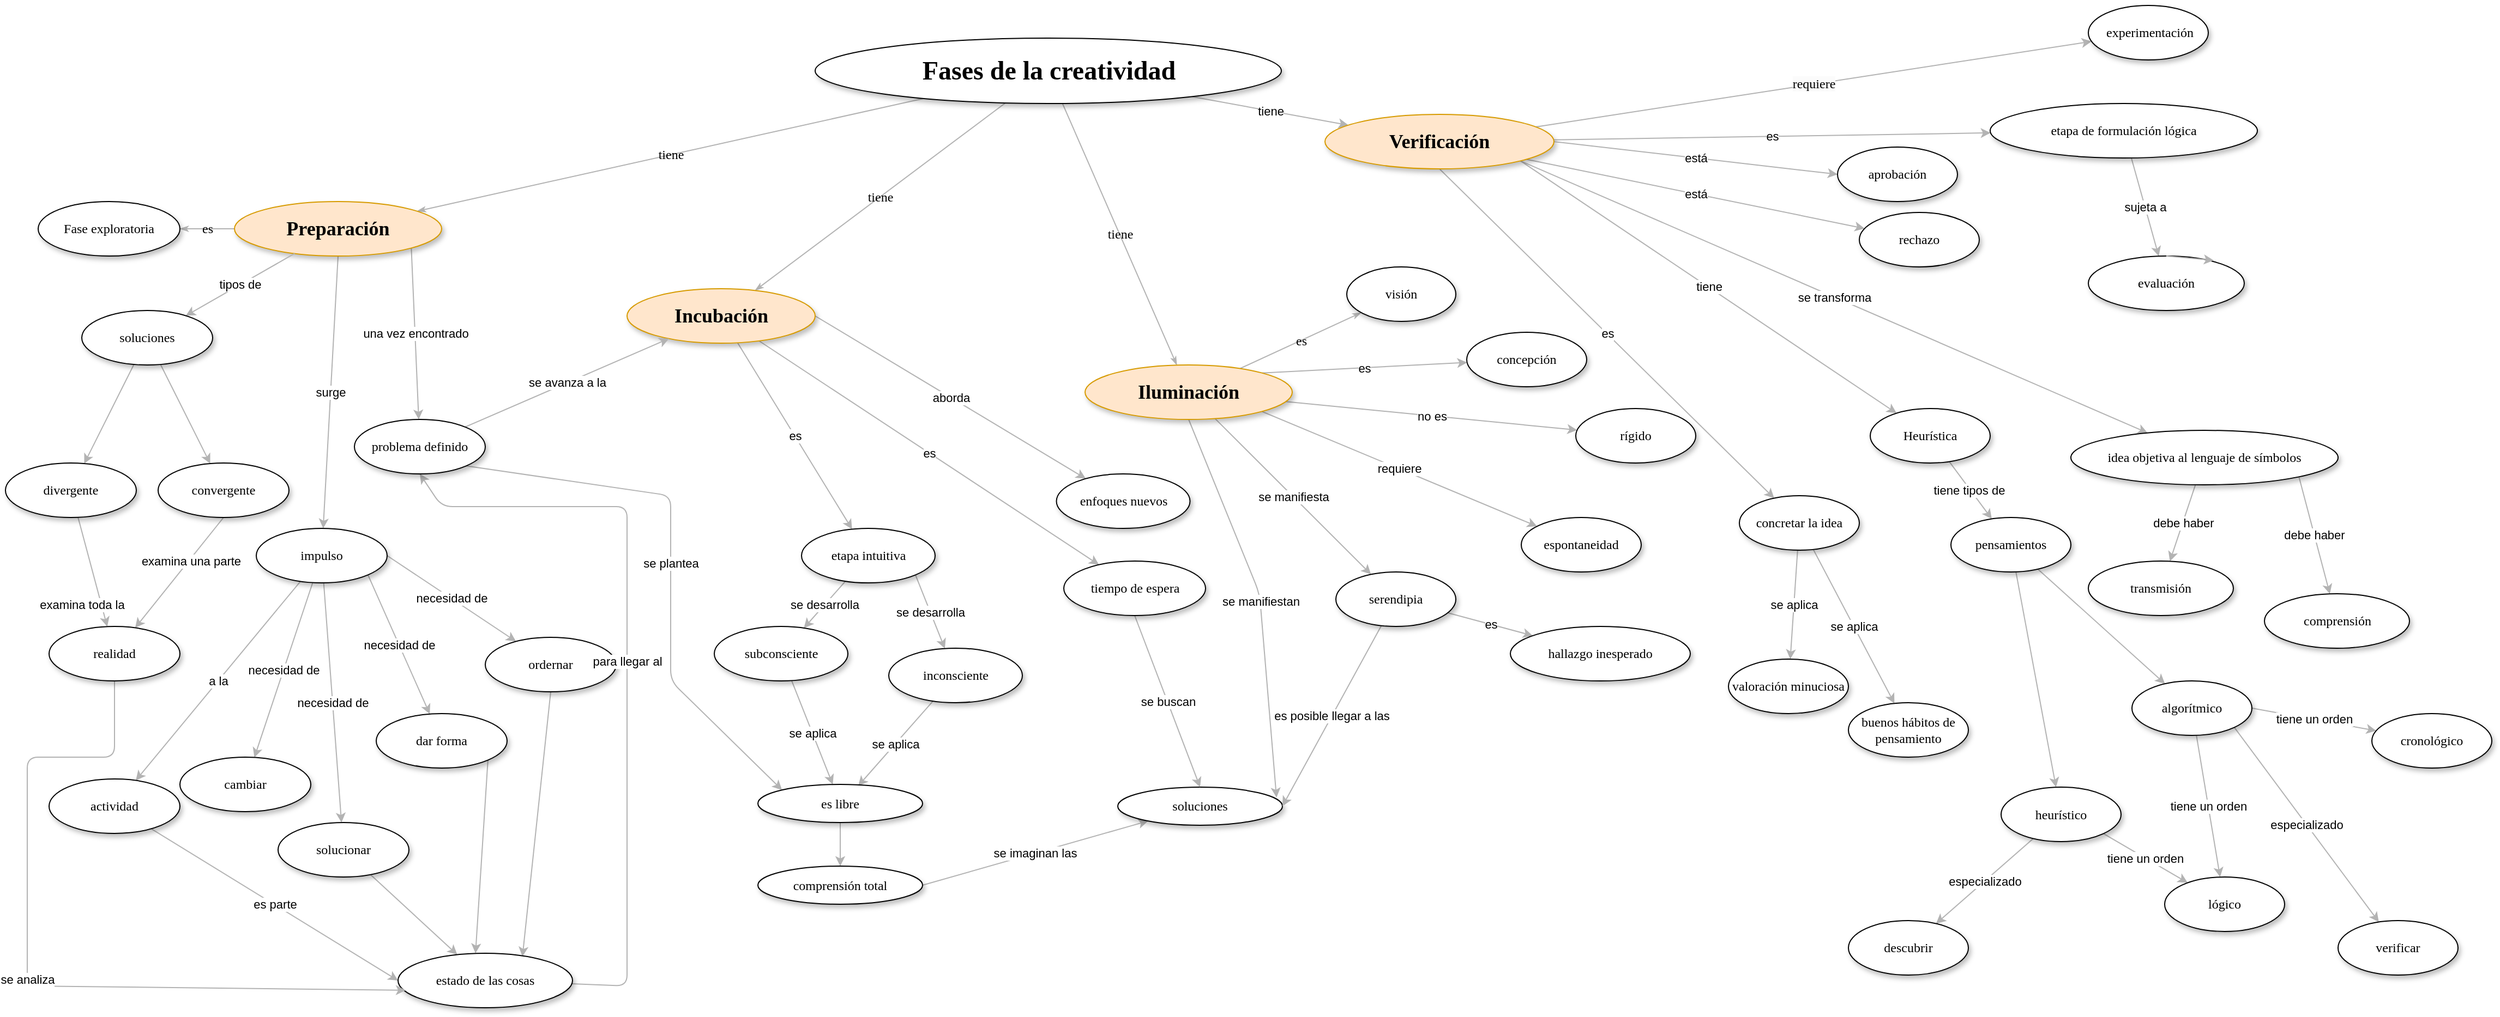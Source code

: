 <mxfile version="20.7.4" type="github">
  <diagram name="Page-1" id="42789a77-a242-8287-6e28-9cd8cfd52e62">
    <mxGraphModel dx="3174" dy="703" grid="1" gridSize="10" guides="1" tooltips="1" connect="1" arrows="1" fold="1" page="1" pageScale="1" pageWidth="1100" pageHeight="850" background="none" math="0" shadow="0">
      <root>
        <mxCell id="0" />
        <mxCell id="1" parent="0" />
        <mxCell id="1ea317790d2ca983-12" value="tiene" style="edgeStyle=none;rounded=1;html=1;labelBackgroundColor=none;startArrow=none;startFill=0;startSize=5;endArrow=classicThin;endFill=1;endSize=5;jettySize=auto;orthogonalLoop=1;strokeColor=#B3B3B3;strokeWidth=1;fontFamily=Verdana;fontSize=12" parent="1" source="1ea317790d2ca983-1" target="1ea317790d2ca983-2" edge="1">
          <mxGeometry relative="1" as="geometry" />
        </mxCell>
        <mxCell id="1ea317790d2ca983-13" value="tiene" style="edgeStyle=none;rounded=1;html=1;labelBackgroundColor=none;startArrow=none;startFill=0;startSize=5;endArrow=classicThin;endFill=1;endSize=5;jettySize=auto;orthogonalLoop=1;strokeColor=#B3B3B3;strokeWidth=1;fontFamily=Verdana;fontSize=12" parent="1" source="1ea317790d2ca983-1" target="1ea317790d2ca983-9" edge="1">
          <mxGeometry relative="1" as="geometry" />
        </mxCell>
        <mxCell id="1ea317790d2ca983-14" value="tiene" style="edgeStyle=none;rounded=1;html=1;labelBackgroundColor=none;startArrow=none;startFill=0;startSize=5;endArrow=classicThin;endFill=1;endSize=5;jettySize=auto;orthogonalLoop=1;strokeColor=#B3B3B3;strokeWidth=1;fontFamily=Verdana;fontSize=12" parent="1" source="1ea317790d2ca983-1" target="1ea317790d2ca983-3" edge="1">
          <mxGeometry relative="1" as="geometry" />
        </mxCell>
        <mxCell id="gg1AurhE85ztV64m09aA-3" value="tiene" style="rounded=1;orthogonalLoop=1;jettySize=auto;html=1;fillColor=#f5f5f5;strokeColor=#B3B3B3;" edge="1" parent="1" source="1ea317790d2ca983-1" target="gg1AurhE85ztV64m09aA-1">
          <mxGeometry relative="1" as="geometry" />
        </mxCell>
        <mxCell id="1ea317790d2ca983-1" value="&lt;h1&gt;Fases de la creatividad&lt;/h1&gt;" style="ellipse;whiteSpace=wrap;html=1;rounded=0;shadow=1;comic=0;labelBackgroundColor=none;strokeWidth=1;fontFamily=Verdana;fontSize=12;align=center;" parent="1" vertex="1">
          <mxGeometry x="732.5" y="90" width="427.5" height="60" as="geometry" />
        </mxCell>
        <mxCell id="gg1AurhE85ztV64m09aA-40" value="es" style="edgeStyle=none;rounded=1;orthogonalLoop=1;jettySize=auto;html=1;strokeColor=#B3B3B3;" edge="1" parent="1" source="1ea317790d2ca983-2" target="gg1AurhE85ztV64m09aA-39">
          <mxGeometry relative="1" as="geometry" />
        </mxCell>
        <mxCell id="gg1AurhE85ztV64m09aA-55" value="es" style="edgeStyle=none;rounded=1;orthogonalLoop=1;jettySize=auto;html=1;strokeColor=#B3B3B3;" edge="1" parent="1" source="1ea317790d2ca983-2" target="gg1AurhE85ztV64m09aA-54">
          <mxGeometry relative="1" as="geometry" />
        </mxCell>
        <mxCell id="gg1AurhE85ztV64m09aA-58" value="aborda" style="edgeStyle=none;rounded=1;orthogonalLoop=1;jettySize=auto;html=1;exitX=1;exitY=0.5;exitDx=0;exitDy=0;strokeColor=#B3B3B3;" edge="1" parent="1" source="1ea317790d2ca983-2" target="gg1AurhE85ztV64m09aA-57">
          <mxGeometry relative="1" as="geometry" />
        </mxCell>
        <mxCell id="1ea317790d2ca983-2" value="&lt;h2&gt;&lt;span&gt;Incubación&lt;/span&gt;&lt;/h2&gt;" style="ellipse;whiteSpace=wrap;html=1;rounded=0;shadow=1;comic=0;labelBackgroundColor=none;strokeWidth=1;fontFamily=Verdana;fontSize=12;align=center;fillColor=#ffe6cc;strokeColor=#d79b00;" parent="1" vertex="1">
          <mxGeometry x="560" y="320" width="172.5" height="50" as="geometry" />
        </mxCell>
        <mxCell id="1ea317790d2ca983-15" value="es" style="edgeStyle=none;rounded=1;html=1;labelBackgroundColor=none;startArrow=none;startFill=0;startSize=5;endArrow=classicThin;endFill=1;endSize=5;jettySize=auto;orthogonalLoop=1;strokeColor=#B3B3B3;strokeWidth=1;fontFamily=Verdana;fontSize=12" parent="1" source="1ea317790d2ca983-3" target="1ea317790d2ca983-4" edge="1">
          <mxGeometry relative="1" as="geometry" />
        </mxCell>
        <mxCell id="gg1AurhE85ztV64m09aA-60" value="es" style="edgeStyle=none;rounded=1;orthogonalLoop=1;jettySize=auto;html=1;exitX=1;exitY=0;exitDx=0;exitDy=0;strokeColor=#B3B3B3;" edge="1" parent="1" source="1ea317790d2ca983-3" target="gg1AurhE85ztV64m09aA-59">
          <mxGeometry relative="1" as="geometry" />
        </mxCell>
        <mxCell id="gg1AurhE85ztV64m09aA-61" value="se manifiestan" style="edgeStyle=none;rounded=1;orthogonalLoop=1;jettySize=auto;html=1;exitX=0.5;exitY=1;exitDx=0;exitDy=0;entryX=0.964;entryY=0.271;entryDx=0;entryDy=0;entryPerimeter=0;strokeColor=#B3B3B3;" edge="1" parent="1" source="1ea317790d2ca983-3" target="gg1AurhE85ztV64m09aA-50">
          <mxGeometry relative="1" as="geometry">
            <Array as="points">
              <mxPoint x="1140" y="600" />
            </Array>
          </mxGeometry>
        </mxCell>
        <mxCell id="gg1AurhE85ztV64m09aA-63" value="se manifiesta" style="edgeStyle=none;rounded=1;orthogonalLoop=1;jettySize=auto;html=1;strokeColor=#B3B3B3;" edge="1" parent="1" source="1ea317790d2ca983-3" target="gg1AurhE85ztV64m09aA-62">
          <mxGeometry relative="1" as="geometry" />
        </mxCell>
        <mxCell id="gg1AurhE85ztV64m09aA-66" value="no es" style="edgeStyle=none;rounded=1;orthogonalLoop=1;jettySize=auto;html=1;strokeColor=#B3B3B3;" edge="1" parent="1" source="1ea317790d2ca983-3" target="gg1AurhE85ztV64m09aA-65">
          <mxGeometry relative="1" as="geometry" />
        </mxCell>
        <mxCell id="gg1AurhE85ztV64m09aA-68" value="requiere" style="edgeStyle=none;rounded=1;orthogonalLoop=1;jettySize=auto;html=1;exitX=1;exitY=1;exitDx=0;exitDy=0;strokeColor=#B3B3B3;" edge="1" parent="1" source="1ea317790d2ca983-3" target="gg1AurhE85ztV64m09aA-67">
          <mxGeometry relative="1" as="geometry" />
        </mxCell>
        <mxCell id="1ea317790d2ca983-3" value="&lt;h2&gt;&lt;span&gt;Iluminación&lt;/span&gt;&lt;/h2&gt;" style="ellipse;whiteSpace=wrap;html=1;rounded=0;shadow=1;comic=0;labelBackgroundColor=none;strokeWidth=1;fontFamily=Verdana;fontSize=12;align=center;fillColor=#ffe6cc;strokeColor=#d79b00;" parent="1" vertex="1">
          <mxGeometry x="980" y="390" width="190" height="50" as="geometry" />
        </mxCell>
        <mxCell id="1ea317790d2ca983-4" value="&lt;span&gt;visión&lt;/span&gt;" style="ellipse;whiteSpace=wrap;html=1;rounded=0;shadow=1;comic=0;labelBackgroundColor=none;strokeWidth=1;fontFamily=Verdana;fontSize=12;align=center;" parent="1" vertex="1">
          <mxGeometry x="1220" y="300" width="100" height="50" as="geometry" />
        </mxCell>
        <mxCell id="1ea317790d2ca983-19" value="es" style="edgeStyle=none;rounded=1;html=1;labelBackgroundColor=none;startArrow=none;startFill=0;startSize=5;endArrow=classicThin;endFill=1;endSize=5;jettySize=auto;orthogonalLoop=1;strokeColor=#B3B3B3;strokeWidth=1;fontFamily=Verdana;fontSize=12" parent="1" source="1ea317790d2ca983-9" target="1ea317790d2ca983-10" edge="1">
          <mxGeometry relative="1" as="geometry" />
        </mxCell>
        <mxCell id="gg1AurhE85ztV64m09aA-5" value="surge" style="edgeStyle=none;rounded=1;orthogonalLoop=1;jettySize=auto;html=1;exitX=0.5;exitY=1;exitDx=0;exitDy=0;strokeColor=#B3B3B3;" edge="1" parent="1" source="1ea317790d2ca983-9" target="gg1AurhE85ztV64m09aA-4">
          <mxGeometry relative="1" as="geometry" />
        </mxCell>
        <mxCell id="gg1AurhE85ztV64m09aA-32" value="una vez encontrado" style="edgeStyle=none;rounded=1;orthogonalLoop=1;jettySize=auto;html=1;exitX=1;exitY=1;exitDx=0;exitDy=0;strokeColor=#B3B3B3;" edge="1" parent="1" source="1ea317790d2ca983-9" target="gg1AurhE85ztV64m09aA-31">
          <mxGeometry relative="1" as="geometry" />
        </mxCell>
        <mxCell id="1ea317790d2ca983-9" value="&lt;h2&gt;Preparación&lt;/h2&gt;" style="ellipse;whiteSpace=wrap;html=1;rounded=0;shadow=1;comic=0;labelBackgroundColor=none;strokeWidth=1;fontFamily=Verdana;fontSize=12;align=center;fillColor=#ffe6cc;strokeColor=#d79b00;" parent="1" vertex="1">
          <mxGeometry x="200" y="240" width="190" height="50" as="geometry" />
        </mxCell>
        <mxCell id="1ea317790d2ca983-10" value="&lt;span&gt;Fase exploratoria&lt;/span&gt;" style="ellipse;whiteSpace=wrap;html=1;rounded=0;shadow=1;comic=0;labelBackgroundColor=none;strokeWidth=1;fontFamily=Verdana;fontSize=12;align=center;" parent="1" vertex="1">
          <mxGeometry x="20" y="240" width="130" height="50" as="geometry" />
        </mxCell>
        <mxCell id="gg1AurhE85ztV64m09aA-72" value="es" style="edgeStyle=none;rounded=1;orthogonalLoop=1;jettySize=auto;html=1;strokeColor=#B3B3B3;" edge="1" parent="1" source="gg1AurhE85ztV64m09aA-1" target="gg1AurhE85ztV64m09aA-71">
          <mxGeometry relative="1" as="geometry" />
        </mxCell>
        <mxCell id="gg1AurhE85ztV64m09aA-76" value="se transforma" style="edgeStyle=none;rounded=1;orthogonalLoop=1;jettySize=auto;html=1;exitX=1;exitY=1;exitDx=0;exitDy=0;strokeColor=#B3B3B3;" edge="1" parent="1" source="gg1AurhE85ztV64m09aA-1" target="gg1AurhE85ztV64m09aA-75">
          <mxGeometry relative="1" as="geometry" />
        </mxCell>
        <mxCell id="gg1AurhE85ztV64m09aA-82" value="es" style="edgeStyle=none;rounded=1;orthogonalLoop=1;jettySize=auto;html=1;exitX=0.5;exitY=1;exitDx=0;exitDy=0;strokeColor=#B3B3B3;" edge="1" parent="1" source="gg1AurhE85ztV64m09aA-1" target="gg1AurhE85ztV64m09aA-81">
          <mxGeometry relative="1" as="geometry" />
        </mxCell>
        <mxCell id="gg1AurhE85ztV64m09aA-90" value="&lt;span style=&quot;color: rgb(0, 0, 0); font-family: Verdana; font-size: 12px; font-style: normal; font-variant-ligatures: normal; font-variant-caps: normal; font-weight: 400; letter-spacing: normal; orphans: 2; text-align: center; text-indent: 0px; text-transform: none; widows: 2; word-spacing: 0px; -webkit-text-stroke-width: 0px; background-color: rgb(251, 251, 251); text-decoration-thickness: initial; text-decoration-style: initial; text-decoration-color: initial; float: none; display: inline !important;&quot;&gt;requiere&lt;/span&gt;" style="edgeStyle=none;rounded=1;orthogonalLoop=1;jettySize=auto;html=1;strokeColor=#B3B3B3;" edge="1" parent="1" source="gg1AurhE85ztV64m09aA-1" target="gg1AurhE85ztV64m09aA-89">
          <mxGeometry relative="1" as="geometry" />
        </mxCell>
        <mxCell id="gg1AurhE85ztV64m09aA-92" value="está" style="edgeStyle=none;rounded=1;orthogonalLoop=1;jettySize=auto;html=1;strokeColor=#B3B3B3;" edge="1" parent="1" source="gg1AurhE85ztV64m09aA-1" target="gg1AurhE85ztV64m09aA-91">
          <mxGeometry relative="1" as="geometry" />
        </mxCell>
        <mxCell id="gg1AurhE85ztV64m09aA-94" value="está" style="edgeStyle=none;rounded=1;orthogonalLoop=1;jettySize=auto;html=1;exitX=1;exitY=0.5;exitDx=0;exitDy=0;entryX=0;entryY=0.5;entryDx=0;entryDy=0;strokeColor=#B3B3B3;" edge="1" parent="1" source="gg1AurhE85ztV64m09aA-1" target="gg1AurhE85ztV64m09aA-93">
          <mxGeometry relative="1" as="geometry" />
        </mxCell>
        <mxCell id="gg1AurhE85ztV64m09aA-99" value="tiene" style="edgeStyle=none;rounded=1;orthogonalLoop=1;jettySize=auto;html=1;exitX=1;exitY=1;exitDx=0;exitDy=0;strokeColor=#B3B3B3;" edge="1" parent="1" source="gg1AurhE85ztV64m09aA-1" target="gg1AurhE85ztV64m09aA-98">
          <mxGeometry relative="1" as="geometry" />
        </mxCell>
        <mxCell id="gg1AurhE85ztV64m09aA-1" value="&lt;h2&gt;Verificación&lt;/h2&gt;" style="ellipse;whiteSpace=wrap;html=1;rounded=0;shadow=1;comic=0;labelBackgroundColor=none;strokeWidth=1;fontFamily=Verdana;fontSize=12;align=center;fillColor=#ffe6cc;strokeColor=#d79b00;" vertex="1" parent="1">
          <mxGeometry x="1200" y="160" width="210" height="50" as="geometry" />
        </mxCell>
        <mxCell id="gg1AurhE85ztV64m09aA-7" value="a la" style="edgeStyle=none;rounded=1;orthogonalLoop=1;jettySize=auto;html=1;strokeColor=#B3B3B3;" edge="1" parent="1" source="gg1AurhE85ztV64m09aA-4" target="gg1AurhE85ztV64m09aA-6">
          <mxGeometry relative="1" as="geometry" />
        </mxCell>
        <mxCell id="gg1AurhE85ztV64m09aA-9" value="necesidad de" style="edgeStyle=none;rounded=1;orthogonalLoop=1;jettySize=auto;html=1;exitX=1;exitY=1;exitDx=0;exitDy=0;strokeColor=#B3B3B3;" edge="1" parent="1" source="gg1AurhE85ztV64m09aA-4" target="gg1AurhE85ztV64m09aA-8">
          <mxGeometry relative="1" as="geometry" />
        </mxCell>
        <mxCell id="gg1AurhE85ztV64m09aA-11" value="necesidad de" style="edgeStyle=none;rounded=1;orthogonalLoop=1;jettySize=auto;html=1;strokeColor=#B3B3B3;" edge="1" parent="1" source="gg1AurhE85ztV64m09aA-4" target="gg1AurhE85ztV64m09aA-10">
          <mxGeometry relative="1" as="geometry" />
        </mxCell>
        <mxCell id="gg1AurhE85ztV64m09aA-13" value="necesidad de" style="edgeStyle=none;rounded=1;orthogonalLoop=1;jettySize=auto;html=1;strokeColor=#B3B3B3;exitX=1;exitY=0.5;exitDx=0;exitDy=0;" edge="1" parent="1" source="gg1AurhE85ztV64m09aA-4" target="gg1AurhE85ztV64m09aA-12">
          <mxGeometry relative="1" as="geometry">
            <mxPoint x="160" y="440" as="sourcePoint" />
          </mxGeometry>
        </mxCell>
        <mxCell id="gg1AurhE85ztV64m09aA-15" value="necesidad de" style="edgeStyle=none;rounded=1;orthogonalLoop=1;jettySize=auto;html=1;strokeColor=#B3B3B3;" edge="1" parent="1" source="gg1AurhE85ztV64m09aA-4" target="gg1AurhE85ztV64m09aA-14">
          <mxGeometry relative="1" as="geometry" />
        </mxCell>
        <mxCell id="gg1AurhE85ztV64m09aA-23" value="tipos de" style="edgeStyle=none;rounded=1;orthogonalLoop=1;jettySize=auto;html=1;strokeColor=#B3B3B3;" edge="1" parent="1" source="1ea317790d2ca983-9" target="gg1AurhE85ztV64m09aA-22">
          <mxGeometry relative="1" as="geometry" />
        </mxCell>
        <mxCell id="gg1AurhE85ztV64m09aA-4" value="impulso" style="ellipse;whiteSpace=wrap;html=1;rounded=0;shadow=1;comic=0;labelBackgroundColor=none;strokeWidth=1;fontFamily=Verdana;fontSize=12;align=center;" vertex="1" parent="1">
          <mxGeometry x="220" y="540" width="120" height="50" as="geometry" />
        </mxCell>
        <mxCell id="gg1AurhE85ztV64m09aA-21" value="es parte" style="edgeStyle=none;rounded=1;orthogonalLoop=1;jettySize=auto;html=1;entryX=0;entryY=0.5;entryDx=0;entryDy=0;strokeColor=#B3B3B3;" edge="1" parent="1" source="gg1AurhE85ztV64m09aA-6" target="gg1AurhE85ztV64m09aA-16">
          <mxGeometry relative="1" as="geometry" />
        </mxCell>
        <mxCell id="gg1AurhE85ztV64m09aA-6" value="actividad" style="ellipse;whiteSpace=wrap;html=1;rounded=0;shadow=1;comic=0;labelBackgroundColor=none;strokeWidth=1;fontFamily=Verdana;fontSize=12;align=center;" vertex="1" parent="1">
          <mxGeometry x="30" y="770" width="120" height="50" as="geometry" />
        </mxCell>
        <mxCell id="gg1AurhE85ztV64m09aA-19" style="edgeStyle=none;rounded=1;orthogonalLoop=1;jettySize=auto;html=1;exitX=1;exitY=1;exitDx=0;exitDy=0;entryX=0.444;entryY=0;entryDx=0;entryDy=0;entryPerimeter=0;strokeColor=#B3B3B3;" edge="1" parent="1" source="gg1AurhE85ztV64m09aA-8" target="gg1AurhE85ztV64m09aA-16">
          <mxGeometry relative="1" as="geometry" />
        </mxCell>
        <mxCell id="gg1AurhE85ztV64m09aA-8" value="dar forma" style="ellipse;whiteSpace=wrap;html=1;rounded=0;shadow=1;comic=0;labelBackgroundColor=none;strokeWidth=1;fontFamily=Verdana;fontSize=12;align=center;" vertex="1" parent="1">
          <mxGeometry x="330" y="710" width="120" height="50" as="geometry" />
        </mxCell>
        <mxCell id="gg1AurhE85ztV64m09aA-17" style="edgeStyle=none;rounded=1;orthogonalLoop=1;jettySize=auto;html=1;strokeColor=#B3B3B3;" edge="1" parent="1" source="gg1AurhE85ztV64m09aA-10" target="gg1AurhE85ztV64m09aA-16">
          <mxGeometry relative="1" as="geometry" />
        </mxCell>
        <mxCell id="gg1AurhE85ztV64m09aA-10" value="solucionar" style="ellipse;whiteSpace=wrap;html=1;rounded=0;shadow=1;comic=0;labelBackgroundColor=none;strokeWidth=1;fontFamily=Verdana;fontSize=12;align=center;" vertex="1" parent="1">
          <mxGeometry x="240" y="810" width="120" height="50" as="geometry" />
        </mxCell>
        <mxCell id="gg1AurhE85ztV64m09aA-20" style="edgeStyle=none;rounded=1;orthogonalLoop=1;jettySize=auto;html=1;exitX=0.5;exitY=1;exitDx=0;exitDy=0;entryX=0.713;entryY=0.06;entryDx=0;entryDy=0;entryPerimeter=0;strokeColor=#B3B3B3;" edge="1" parent="1" source="gg1AurhE85ztV64m09aA-12" target="gg1AurhE85ztV64m09aA-16">
          <mxGeometry relative="1" as="geometry" />
        </mxCell>
        <mxCell id="gg1AurhE85ztV64m09aA-12" value="ordernar" style="ellipse;whiteSpace=wrap;html=1;rounded=0;shadow=1;comic=0;labelBackgroundColor=none;strokeWidth=1;fontFamily=Verdana;fontSize=12;align=center;" vertex="1" parent="1">
          <mxGeometry x="430" y="640" width="120" height="50" as="geometry" />
        </mxCell>
        <mxCell id="gg1AurhE85ztV64m09aA-14" value="cambiar" style="ellipse;whiteSpace=wrap;html=1;rounded=0;shadow=1;comic=0;labelBackgroundColor=none;strokeWidth=1;fontFamily=Verdana;fontSize=12;align=center;" vertex="1" parent="1">
          <mxGeometry x="150" y="750" width="120" height="50" as="geometry" />
        </mxCell>
        <mxCell id="gg1AurhE85ztV64m09aA-36" value="para llegar al" style="edgeStyle=none;rounded=1;orthogonalLoop=1;jettySize=auto;html=1;entryX=0.5;entryY=1;entryDx=0;entryDy=0;strokeColor=#B3B3B3;" edge="1" parent="1" source="gg1AurhE85ztV64m09aA-16" target="gg1AurhE85ztV64m09aA-31">
          <mxGeometry relative="1" as="geometry">
            <Array as="points">
              <mxPoint x="560" y="960" />
              <mxPoint x="560" y="520" />
              <mxPoint x="390" y="520" />
            </Array>
          </mxGeometry>
        </mxCell>
        <mxCell id="gg1AurhE85ztV64m09aA-16" value="estado de las cosas" style="ellipse;whiteSpace=wrap;html=1;rounded=0;shadow=1;comic=0;labelBackgroundColor=none;strokeWidth=1;fontFamily=Verdana;fontSize=12;align=center;" vertex="1" parent="1">
          <mxGeometry x="350" y="930" width="160" height="50" as="geometry" />
        </mxCell>
        <mxCell id="gg1AurhE85ztV64m09aA-25" style="edgeStyle=none;rounded=1;orthogonalLoop=1;jettySize=auto;html=1;strokeColor=#B3B3B3;" edge="1" parent="1" source="gg1AurhE85ztV64m09aA-22" target="gg1AurhE85ztV64m09aA-24">
          <mxGeometry relative="1" as="geometry" />
        </mxCell>
        <mxCell id="gg1AurhE85ztV64m09aA-27" style="edgeStyle=none;rounded=1;orthogonalLoop=1;jettySize=auto;html=1;strokeColor=#B3B3B3;" edge="1" parent="1" source="gg1AurhE85ztV64m09aA-22" target="gg1AurhE85ztV64m09aA-26">
          <mxGeometry relative="1" as="geometry" />
        </mxCell>
        <mxCell id="gg1AurhE85ztV64m09aA-22" value="soluciones" style="ellipse;whiteSpace=wrap;html=1;rounded=0;shadow=1;comic=0;labelBackgroundColor=none;strokeWidth=1;fontFamily=Verdana;fontSize=12;align=center;" vertex="1" parent="1">
          <mxGeometry x="60" y="340" width="120" height="50" as="geometry" />
        </mxCell>
        <mxCell id="gg1AurhE85ztV64m09aA-30" value="examina una parte" style="edgeStyle=none;rounded=1;orthogonalLoop=1;jettySize=auto;html=1;exitX=0.5;exitY=1;exitDx=0;exitDy=0;strokeColor=#B3B3B3;" edge="1" parent="1" source="gg1AurhE85ztV64m09aA-24" target="gg1AurhE85ztV64m09aA-28">
          <mxGeometry x="-0.229" y="2" relative="1" as="geometry">
            <mxPoint as="offset" />
          </mxGeometry>
        </mxCell>
        <mxCell id="gg1AurhE85ztV64m09aA-24" value="convergente" style="ellipse;whiteSpace=wrap;html=1;rounded=0;shadow=1;comic=0;labelBackgroundColor=none;strokeWidth=1;fontFamily=Verdana;fontSize=12;align=center;" vertex="1" parent="1">
          <mxGeometry x="130" y="480" width="120" height="50" as="geometry" />
        </mxCell>
        <mxCell id="gg1AurhE85ztV64m09aA-29" value="examina toda la" style="edgeStyle=none;rounded=1;orthogonalLoop=1;jettySize=auto;html=1;strokeColor=#B3B3B3;" edge="1" parent="1" source="gg1AurhE85ztV64m09aA-26" target="gg1AurhE85ztV64m09aA-28">
          <mxGeometry x="0.509" y="-17" relative="1" as="geometry">
            <mxPoint as="offset" />
          </mxGeometry>
        </mxCell>
        <mxCell id="gg1AurhE85ztV64m09aA-26" value="divergente" style="ellipse;whiteSpace=wrap;html=1;rounded=0;shadow=1;comic=0;labelBackgroundColor=none;strokeWidth=1;fontFamily=Verdana;fontSize=12;align=center;" vertex="1" parent="1">
          <mxGeometry x="-10" y="480" width="120" height="50" as="geometry" />
        </mxCell>
        <mxCell id="gg1AurhE85ztV64m09aA-35" value="se analiza" style="edgeStyle=none;rounded=1;orthogonalLoop=1;jettySize=auto;html=1;entryX=0.044;entryY=0.68;entryDx=0;entryDy=0;strokeColor=#B3B3B3;entryPerimeter=0;" edge="1" parent="1" source="gg1AurhE85ztV64m09aA-28" target="gg1AurhE85ztV64m09aA-16">
          <mxGeometry relative="1" as="geometry">
            <Array as="points">
              <mxPoint x="90" y="750" />
              <mxPoint x="10" y="750" />
              <mxPoint x="10" y="960" />
            </Array>
          </mxGeometry>
        </mxCell>
        <mxCell id="gg1AurhE85ztV64m09aA-28" value="realidad" style="ellipse;whiteSpace=wrap;html=1;rounded=0;shadow=1;comic=0;labelBackgroundColor=none;strokeWidth=1;fontFamily=Verdana;fontSize=12;align=center;" vertex="1" parent="1">
          <mxGeometry x="30" y="630" width="120" height="50" as="geometry" />
        </mxCell>
        <mxCell id="gg1AurhE85ztV64m09aA-33" value="se avanza a la" style="edgeStyle=none;rounded=1;orthogonalLoop=1;jettySize=auto;html=1;strokeColor=#B3B3B3;" edge="1" parent="1" source="gg1AurhE85ztV64m09aA-31" target="1ea317790d2ca983-2">
          <mxGeometry relative="1" as="geometry" />
        </mxCell>
        <mxCell id="gg1AurhE85ztV64m09aA-49" value="se plantea" style="edgeStyle=none;rounded=1;orthogonalLoop=1;jettySize=auto;html=1;exitX=1;exitY=1;exitDx=0;exitDy=0;entryX=0;entryY=0;entryDx=0;entryDy=0;strokeColor=#B3B3B3;" edge="1" parent="1" source="gg1AurhE85ztV64m09aA-31" target="gg1AurhE85ztV64m09aA-45">
          <mxGeometry relative="1" as="geometry">
            <Array as="points">
              <mxPoint x="600" y="510" />
              <mxPoint x="600" y="680" />
            </Array>
          </mxGeometry>
        </mxCell>
        <mxCell id="gg1AurhE85ztV64m09aA-31" value="problema definido" style="ellipse;whiteSpace=wrap;html=1;rounded=0;shadow=1;comic=0;labelBackgroundColor=none;strokeWidth=1;fontFamily=Verdana;fontSize=12;align=center;" vertex="1" parent="1">
          <mxGeometry x="310" y="440" width="120" height="50" as="geometry" />
        </mxCell>
        <mxCell id="gg1AurhE85ztV64m09aA-42" value="se desarrolla" style="edgeStyle=none;rounded=1;orthogonalLoop=1;jettySize=auto;html=1;strokeColor=#B3B3B3;" edge="1" parent="1" source="gg1AurhE85ztV64m09aA-39" target="gg1AurhE85ztV64m09aA-41">
          <mxGeometry relative="1" as="geometry" />
        </mxCell>
        <mxCell id="gg1AurhE85ztV64m09aA-44" value="se desarrolla" style="edgeStyle=none;rounded=1;orthogonalLoop=1;jettySize=auto;html=1;exitX=1;exitY=1;exitDx=0;exitDy=0;strokeColor=#B3B3B3;" edge="1" parent="1" source="gg1AurhE85ztV64m09aA-39" target="gg1AurhE85ztV64m09aA-43">
          <mxGeometry relative="1" as="geometry" />
        </mxCell>
        <mxCell id="gg1AurhE85ztV64m09aA-39" value="&lt;span&gt;etapa intuitiva&lt;/span&gt;" style="ellipse;whiteSpace=wrap;html=1;rounded=0;shadow=1;comic=0;labelBackgroundColor=none;strokeWidth=1;fontFamily=Verdana;fontSize=12;align=center;" vertex="1" parent="1">
          <mxGeometry x="720" y="540" width="122.5" height="50" as="geometry" />
        </mxCell>
        <mxCell id="gg1AurhE85ztV64m09aA-46" value="se aplica" style="edgeStyle=none;rounded=1;orthogonalLoop=1;jettySize=auto;html=1;strokeColor=#B3B3B3;" edge="1" parent="1" source="gg1AurhE85ztV64m09aA-41" target="gg1AurhE85ztV64m09aA-45">
          <mxGeometry relative="1" as="geometry" />
        </mxCell>
        <mxCell id="gg1AurhE85ztV64m09aA-41" value="subconsciente" style="ellipse;whiteSpace=wrap;html=1;rounded=0;shadow=1;comic=0;labelBackgroundColor=none;strokeWidth=1;fontFamily=Verdana;fontSize=12;align=center;" vertex="1" parent="1">
          <mxGeometry x="640" y="630" width="122.5" height="50" as="geometry" />
        </mxCell>
        <mxCell id="gg1AurhE85ztV64m09aA-47" value="se aplica" style="edgeStyle=none;rounded=1;orthogonalLoop=1;jettySize=auto;html=1;entryX=0.609;entryY=0.04;entryDx=0;entryDy=0;entryPerimeter=0;strokeColor=#B3B3B3;" edge="1" parent="1" source="gg1AurhE85ztV64m09aA-43" target="gg1AurhE85ztV64m09aA-45">
          <mxGeometry relative="1" as="geometry" />
        </mxCell>
        <mxCell id="gg1AurhE85ztV64m09aA-43" value="&lt;span&gt;inconsciente&lt;/span&gt;" style="ellipse;whiteSpace=wrap;html=1;rounded=0;shadow=1;comic=0;labelBackgroundColor=none;strokeWidth=1;fontFamily=Verdana;fontSize=12;align=center;" vertex="1" parent="1">
          <mxGeometry x="800" y="650" width="122.5" height="50" as="geometry" />
        </mxCell>
        <mxCell id="gg1AurhE85ztV64m09aA-51" value="se imaginan las" style="edgeStyle=none;rounded=1;orthogonalLoop=1;jettySize=auto;html=1;strokeColor=#B3B3B3;exitX=1;exitY=0.5;exitDx=0;exitDy=0;" edge="1" parent="1" source="gg1AurhE85ztV64m09aA-52" target="gg1AurhE85ztV64m09aA-50">
          <mxGeometry relative="1" as="geometry" />
        </mxCell>
        <mxCell id="gg1AurhE85ztV64m09aA-53" style="edgeStyle=none;rounded=1;orthogonalLoop=1;jettySize=auto;html=1;strokeColor=#B3B3B3;" edge="1" parent="1" source="gg1AurhE85ztV64m09aA-45" target="gg1AurhE85ztV64m09aA-52">
          <mxGeometry relative="1" as="geometry" />
        </mxCell>
        <mxCell id="gg1AurhE85ztV64m09aA-45" value="es libre" style="ellipse;whiteSpace=wrap;html=1;rounded=0;shadow=1;comic=0;labelBackgroundColor=none;strokeWidth=1;fontFamily=Verdana;fontSize=12;align=center;" vertex="1" parent="1">
          <mxGeometry x="680" y="775" width="151" height="35" as="geometry" />
        </mxCell>
        <mxCell id="gg1AurhE85ztV64m09aA-50" value="soluciones" style="ellipse;whiteSpace=wrap;html=1;rounded=0;shadow=1;comic=0;labelBackgroundColor=none;strokeWidth=1;fontFamily=Verdana;fontSize=12;align=center;" vertex="1" parent="1">
          <mxGeometry x="1010" y="777.5" width="151" height="35" as="geometry" />
        </mxCell>
        <mxCell id="gg1AurhE85ztV64m09aA-52" value="comprensión total" style="ellipse;whiteSpace=wrap;html=1;rounded=0;shadow=1;comic=0;labelBackgroundColor=none;strokeWidth=1;fontFamily=Verdana;fontSize=12;align=center;" vertex="1" parent="1">
          <mxGeometry x="680" y="850" width="151" height="35" as="geometry" />
        </mxCell>
        <mxCell id="gg1AurhE85ztV64m09aA-56" value="se buscan" style="edgeStyle=none;rounded=1;orthogonalLoop=1;jettySize=auto;html=1;exitX=0.5;exitY=1;exitDx=0;exitDy=0;entryX=0.5;entryY=0;entryDx=0;entryDy=0;strokeColor=#B3B3B3;" edge="1" parent="1" source="gg1AurhE85ztV64m09aA-54" target="gg1AurhE85ztV64m09aA-50">
          <mxGeometry relative="1" as="geometry" />
        </mxCell>
        <mxCell id="gg1AurhE85ztV64m09aA-54" value="&lt;span&gt;tiempo de espera&lt;/span&gt;" style="ellipse;whiteSpace=wrap;html=1;rounded=0;shadow=1;comic=0;labelBackgroundColor=none;strokeWidth=1;fontFamily=Verdana;fontSize=12;align=center;" vertex="1" parent="1">
          <mxGeometry x="960.5" y="570" width="130" height="50" as="geometry" />
        </mxCell>
        <mxCell id="gg1AurhE85ztV64m09aA-57" value="&lt;span&gt;enfoques nuevos&lt;/span&gt;" style="ellipse;whiteSpace=wrap;html=1;rounded=0;shadow=1;comic=0;labelBackgroundColor=none;strokeWidth=1;fontFamily=Verdana;fontSize=12;align=center;" vertex="1" parent="1">
          <mxGeometry x="953.75" y="490" width="122.5" height="50" as="geometry" />
        </mxCell>
        <mxCell id="gg1AurhE85ztV64m09aA-59" value="&lt;span&gt;concepción&lt;/span&gt;" style="ellipse;whiteSpace=wrap;html=1;rounded=0;shadow=1;comic=0;labelBackgroundColor=none;strokeWidth=1;fontFamily=Verdana;fontSize=12;align=center;" vertex="1" parent="1">
          <mxGeometry x="1330" y="360" width="110" height="50" as="geometry" />
        </mxCell>
        <mxCell id="gg1AurhE85ztV64m09aA-64" value="es posible llegar a las" style="rounded=1;orthogonalLoop=1;jettySize=auto;html=1;entryX=1;entryY=0.5;entryDx=0;entryDy=0;strokeColor=#B3B3B3;" edge="1" parent="1" source="gg1AurhE85ztV64m09aA-62" target="gg1AurhE85ztV64m09aA-50">
          <mxGeometry relative="1" as="geometry" />
        </mxCell>
        <mxCell id="gg1AurhE85ztV64m09aA-70" value="es" style="edgeStyle=none;rounded=1;orthogonalLoop=1;jettySize=auto;html=1;strokeColor=#B3B3B3;" edge="1" parent="1" source="gg1AurhE85ztV64m09aA-62" target="gg1AurhE85ztV64m09aA-69">
          <mxGeometry relative="1" as="geometry" />
        </mxCell>
        <mxCell id="gg1AurhE85ztV64m09aA-62" value="&lt;span&gt;serendipia&lt;/span&gt;" style="ellipse;whiteSpace=wrap;html=1;rounded=0;shadow=1;comic=0;labelBackgroundColor=none;strokeWidth=1;fontFamily=Verdana;fontSize=12;align=center;" vertex="1" parent="1">
          <mxGeometry x="1210" y="580" width="110" height="50" as="geometry" />
        </mxCell>
        <mxCell id="gg1AurhE85ztV64m09aA-65" value="&lt;span&gt;rígido&lt;/span&gt;" style="ellipse;whiteSpace=wrap;html=1;rounded=0;shadow=1;comic=0;labelBackgroundColor=none;strokeWidth=1;fontFamily=Verdana;fontSize=12;align=center;" vertex="1" parent="1">
          <mxGeometry x="1430" y="430" width="110" height="50" as="geometry" />
        </mxCell>
        <mxCell id="gg1AurhE85ztV64m09aA-67" value="&lt;span&gt;espontaneidad&lt;/span&gt;" style="ellipse;whiteSpace=wrap;html=1;rounded=0;shadow=1;comic=0;labelBackgroundColor=none;strokeWidth=1;fontFamily=Verdana;fontSize=12;align=center;" vertex="1" parent="1">
          <mxGeometry x="1380" y="530" width="110" height="50" as="geometry" />
        </mxCell>
        <mxCell id="gg1AurhE85ztV64m09aA-69" value="&lt;span&gt;hallazgo inesperado&lt;/span&gt;" style="ellipse;whiteSpace=wrap;html=1;rounded=0;shadow=1;comic=0;labelBackgroundColor=none;strokeWidth=1;fontFamily=Verdana;fontSize=12;align=center;" vertex="1" parent="1">
          <mxGeometry x="1370" y="630" width="165" height="50" as="geometry" />
        </mxCell>
        <mxCell id="gg1AurhE85ztV64m09aA-74" value="sujeta a" style="edgeStyle=none;rounded=1;orthogonalLoop=1;jettySize=auto;html=1;strokeColor=#B3B3B3;" edge="1" parent="1" source="gg1AurhE85ztV64m09aA-71" target="gg1AurhE85ztV64m09aA-73">
          <mxGeometry relative="1" as="geometry" />
        </mxCell>
        <mxCell id="gg1AurhE85ztV64m09aA-71" value="etapa de formulación lógica" style="ellipse;whiteSpace=wrap;html=1;rounded=0;shadow=1;comic=0;labelBackgroundColor=none;strokeWidth=1;fontFamily=Verdana;fontSize=12;align=center;" vertex="1" parent="1">
          <mxGeometry x="1810" y="150" width="245" height="50" as="geometry" />
        </mxCell>
        <mxCell id="gg1AurhE85ztV64m09aA-73" value="evaluación" style="ellipse;whiteSpace=wrap;html=1;rounded=0;shadow=1;comic=0;labelBackgroundColor=none;strokeWidth=1;fontFamily=Verdana;fontSize=12;align=center;" vertex="1" parent="1">
          <mxGeometry x="1900" y="290" width="143" height="50" as="geometry" />
        </mxCell>
        <mxCell id="gg1AurhE85ztV64m09aA-78" value="debe haber" style="edgeStyle=none;rounded=1;orthogonalLoop=1;jettySize=auto;html=1;strokeColor=#B3B3B3;" edge="1" parent="1" source="gg1AurhE85ztV64m09aA-75" target="gg1AurhE85ztV64m09aA-77">
          <mxGeometry relative="1" as="geometry" />
        </mxCell>
        <mxCell id="gg1AurhE85ztV64m09aA-80" value="debe haber" style="edgeStyle=none;rounded=1;orthogonalLoop=1;jettySize=auto;html=1;exitX=1;exitY=1;exitDx=0;exitDy=0;strokeColor=#B3B3B3;" edge="1" parent="1" source="gg1AurhE85ztV64m09aA-75" target="gg1AurhE85ztV64m09aA-79">
          <mxGeometry relative="1" as="geometry" />
        </mxCell>
        <mxCell id="gg1AurhE85ztV64m09aA-75" value="idea objetiva al lenguaje de símbolos" style="ellipse;whiteSpace=wrap;html=1;rounded=0;shadow=1;comic=0;labelBackgroundColor=none;strokeWidth=1;fontFamily=Verdana;fontSize=12;align=center;" vertex="1" parent="1">
          <mxGeometry x="1884" y="450" width="245" height="50" as="geometry" />
        </mxCell>
        <mxCell id="gg1AurhE85ztV64m09aA-77" value="transmisión" style="ellipse;whiteSpace=wrap;html=1;rounded=0;shadow=1;comic=0;labelBackgroundColor=none;strokeWidth=1;fontFamily=Verdana;fontSize=12;align=center;" vertex="1" parent="1">
          <mxGeometry x="1900" y="570" width="133" height="50" as="geometry" />
        </mxCell>
        <mxCell id="gg1AurhE85ztV64m09aA-79" value="comprensión" style="ellipse;whiteSpace=wrap;html=1;rounded=0;shadow=1;comic=0;labelBackgroundColor=none;strokeWidth=1;fontFamily=Verdana;fontSize=12;align=center;" vertex="1" parent="1">
          <mxGeometry x="2061.5" y="600" width="133" height="50" as="geometry" />
        </mxCell>
        <mxCell id="gg1AurhE85ztV64m09aA-84" value="se aplica" style="edgeStyle=none;rounded=1;orthogonalLoop=1;jettySize=auto;html=1;strokeColor=#B3B3B3;" edge="1" parent="1" source="gg1AurhE85ztV64m09aA-81" target="gg1AurhE85ztV64m09aA-83">
          <mxGeometry relative="1" as="geometry" />
        </mxCell>
        <mxCell id="gg1AurhE85ztV64m09aA-88" value="se aplica" style="edgeStyle=none;rounded=1;orthogonalLoop=1;jettySize=auto;html=1;strokeColor=#B3B3B3;" edge="1" parent="1" source="gg1AurhE85ztV64m09aA-81" target="gg1AurhE85ztV64m09aA-87">
          <mxGeometry relative="1" as="geometry" />
        </mxCell>
        <mxCell id="gg1AurhE85ztV64m09aA-81" value="concretar la idea" style="ellipse;whiteSpace=wrap;html=1;rounded=0;shadow=1;comic=0;labelBackgroundColor=none;strokeWidth=1;fontFamily=Verdana;fontSize=12;align=center;" vertex="1" parent="1">
          <mxGeometry x="1580" y="510" width="110" height="50" as="geometry" />
        </mxCell>
        <mxCell id="gg1AurhE85ztV64m09aA-83" value="buenos hábitos de pensamiento" style="ellipse;whiteSpace=wrap;html=1;rounded=0;shadow=1;comic=0;labelBackgroundColor=none;strokeWidth=1;fontFamily=Verdana;fontSize=12;align=center;" vertex="1" parent="1">
          <mxGeometry x="1680" y="700" width="110" height="50" as="geometry" />
        </mxCell>
        <mxCell id="gg1AurhE85ztV64m09aA-87" value="valoración minuciosa" style="ellipse;whiteSpace=wrap;html=1;rounded=0;shadow=1;comic=0;labelBackgroundColor=none;strokeWidth=1;fontFamily=Verdana;fontSize=12;align=center;" vertex="1" parent="1">
          <mxGeometry x="1570" y="660" width="110" height="50" as="geometry" />
        </mxCell>
        <mxCell id="gg1AurhE85ztV64m09aA-89" value="&amp;nbsp;experimentación" style="ellipse;whiteSpace=wrap;html=1;rounded=0;shadow=1;comic=0;labelBackgroundColor=none;strokeWidth=1;fontFamily=Verdana;fontSize=12;align=center;" vertex="1" parent="1">
          <mxGeometry x="1900" y="60" width="110" height="50" as="geometry" />
        </mxCell>
        <mxCell id="gg1AurhE85ztV64m09aA-91" value="rechazo" style="ellipse;whiteSpace=wrap;html=1;rounded=0;shadow=1;comic=0;labelBackgroundColor=none;strokeWidth=1;fontFamily=Verdana;fontSize=12;align=center;" vertex="1" parent="1">
          <mxGeometry x="1690" y="250" width="110" height="50" as="geometry" />
        </mxCell>
        <mxCell id="gg1AurhE85ztV64m09aA-93" value="aprobación" style="ellipse;whiteSpace=wrap;html=1;rounded=0;shadow=1;comic=0;labelBackgroundColor=none;strokeWidth=1;fontFamily=Verdana;fontSize=12;align=center;" vertex="1" parent="1">
          <mxGeometry x="1670" y="190" width="110" height="50" as="geometry" />
        </mxCell>
        <mxCell id="gg1AurhE85ztV64m09aA-95" style="edgeStyle=none;rounded=1;orthogonalLoop=1;jettySize=auto;html=1;exitX=0.5;exitY=0;exitDx=0;exitDy=0;entryX=0.804;entryY=0.08;entryDx=0;entryDy=0;entryPerimeter=0;strokeColor=#B3B3B3;" edge="1" parent="1" source="gg1AurhE85ztV64m09aA-73" target="gg1AurhE85ztV64m09aA-73">
          <mxGeometry relative="1" as="geometry" />
        </mxCell>
        <mxCell id="gg1AurhE85ztV64m09aA-101" value="tiene tipos de&amp;nbsp;" style="edgeStyle=none;rounded=1;orthogonalLoop=1;jettySize=auto;html=1;strokeColor=#B3B3B3;" edge="1" parent="1" source="gg1AurhE85ztV64m09aA-98" target="gg1AurhE85ztV64m09aA-100">
          <mxGeometry relative="1" as="geometry" />
        </mxCell>
        <mxCell id="gg1AurhE85ztV64m09aA-98" value="Heurística" style="ellipse;whiteSpace=wrap;html=1;rounded=0;shadow=1;comic=0;labelBackgroundColor=none;strokeWidth=1;fontFamily=Verdana;fontSize=12;align=center;" vertex="1" parent="1">
          <mxGeometry x="1700" y="430" width="110" height="50" as="geometry" />
        </mxCell>
        <mxCell id="gg1AurhE85ztV64m09aA-103" style="edgeStyle=none;rounded=1;orthogonalLoop=1;jettySize=auto;html=1;strokeColor=#B3B3B3;" edge="1" parent="1" source="gg1AurhE85ztV64m09aA-100" target="gg1AurhE85ztV64m09aA-102">
          <mxGeometry relative="1" as="geometry" />
        </mxCell>
        <mxCell id="gg1AurhE85ztV64m09aA-105" style="edgeStyle=none;rounded=1;orthogonalLoop=1;jettySize=auto;html=1;strokeColor=#B3B3B3;" edge="1" parent="1" source="gg1AurhE85ztV64m09aA-100" target="gg1AurhE85ztV64m09aA-104">
          <mxGeometry relative="1" as="geometry" />
        </mxCell>
        <mxCell id="gg1AurhE85ztV64m09aA-100" value="pensamientos" style="ellipse;whiteSpace=wrap;html=1;rounded=0;shadow=1;comic=0;labelBackgroundColor=none;strokeWidth=1;fontFamily=Verdana;fontSize=12;align=center;" vertex="1" parent="1">
          <mxGeometry x="1774" y="530" width="110" height="50" as="geometry" />
        </mxCell>
        <mxCell id="gg1AurhE85ztV64m09aA-107" value="tiene un orden" style="edgeStyle=none;rounded=1;orthogonalLoop=1;jettySize=auto;html=1;exitX=1;exitY=0.5;exitDx=0;exitDy=0;strokeColor=#B3B3B3;" edge="1" parent="1" source="gg1AurhE85ztV64m09aA-102" target="gg1AurhE85ztV64m09aA-106">
          <mxGeometry relative="1" as="geometry" />
        </mxCell>
        <mxCell id="gg1AurhE85ztV64m09aA-109" value="tiene un orden" style="edgeStyle=none;rounded=1;orthogonalLoop=1;jettySize=auto;html=1;strokeColor=#B3B3B3;" edge="1" parent="1" source="gg1AurhE85ztV64m09aA-102" target="gg1AurhE85ztV64m09aA-108">
          <mxGeometry relative="1" as="geometry" />
        </mxCell>
        <mxCell id="gg1AurhE85ztV64m09aA-114" value="especializado" style="edgeStyle=none;rounded=1;orthogonalLoop=1;jettySize=auto;html=1;exitX=1;exitY=1;exitDx=0;exitDy=0;strokeColor=#B3B3B3;" edge="1" parent="1" source="gg1AurhE85ztV64m09aA-102" target="gg1AurhE85ztV64m09aA-113">
          <mxGeometry relative="1" as="geometry" />
        </mxCell>
        <mxCell id="gg1AurhE85ztV64m09aA-102" value="algorítmico" style="ellipse;whiteSpace=wrap;html=1;rounded=0;shadow=1;comic=0;labelBackgroundColor=none;strokeWidth=1;fontFamily=Verdana;fontSize=12;align=center;" vertex="1" parent="1">
          <mxGeometry x="1940" y="680" width="110" height="50" as="geometry" />
        </mxCell>
        <mxCell id="gg1AurhE85ztV64m09aA-110" value="tiene un orden" style="edgeStyle=none;rounded=1;orthogonalLoop=1;jettySize=auto;html=1;exitX=1;exitY=1;exitDx=0;exitDy=0;strokeColor=#B3B3B3;" edge="1" parent="1" source="gg1AurhE85ztV64m09aA-104" target="gg1AurhE85ztV64m09aA-108">
          <mxGeometry relative="1" as="geometry" />
        </mxCell>
        <mxCell id="gg1AurhE85ztV64m09aA-112" value="especializado" style="edgeStyle=none;rounded=1;orthogonalLoop=1;jettySize=auto;html=1;strokeColor=#B3B3B3;" edge="1" parent="1" source="gg1AurhE85ztV64m09aA-104" target="gg1AurhE85ztV64m09aA-111">
          <mxGeometry relative="1" as="geometry" />
        </mxCell>
        <mxCell id="gg1AurhE85ztV64m09aA-104" value="heurístico" style="ellipse;whiteSpace=wrap;html=1;rounded=0;shadow=1;comic=0;labelBackgroundColor=none;strokeWidth=1;fontFamily=Verdana;fontSize=12;align=center;" vertex="1" parent="1">
          <mxGeometry x="1820" y="777.5" width="110" height="50" as="geometry" />
        </mxCell>
        <mxCell id="gg1AurhE85ztV64m09aA-106" value="cronológico" style="ellipse;whiteSpace=wrap;html=1;rounded=0;shadow=1;comic=0;labelBackgroundColor=none;strokeWidth=1;fontFamily=Verdana;fontSize=12;align=center;" vertex="1" parent="1">
          <mxGeometry x="2160" y="710" width="110" height="50" as="geometry" />
        </mxCell>
        <mxCell id="gg1AurhE85ztV64m09aA-108" value="lógico" style="ellipse;whiteSpace=wrap;html=1;rounded=0;shadow=1;comic=0;labelBackgroundColor=none;strokeWidth=1;fontFamily=Verdana;fontSize=12;align=center;" vertex="1" parent="1">
          <mxGeometry x="1970" y="860" width="110" height="50" as="geometry" />
        </mxCell>
        <mxCell id="gg1AurhE85ztV64m09aA-111" value="descubrir" style="ellipse;whiteSpace=wrap;html=1;rounded=0;shadow=1;comic=0;labelBackgroundColor=none;strokeWidth=1;fontFamily=Verdana;fontSize=12;align=center;" vertex="1" parent="1">
          <mxGeometry x="1680" y="900" width="110" height="50" as="geometry" />
        </mxCell>
        <mxCell id="gg1AurhE85ztV64m09aA-113" value="verificar" style="ellipse;whiteSpace=wrap;html=1;rounded=0;shadow=1;comic=0;labelBackgroundColor=none;strokeWidth=1;fontFamily=Verdana;fontSize=12;align=center;" vertex="1" parent="1">
          <mxGeometry x="2129" y="900" width="110" height="50" as="geometry" />
        </mxCell>
      </root>
    </mxGraphModel>
  </diagram>
</mxfile>

